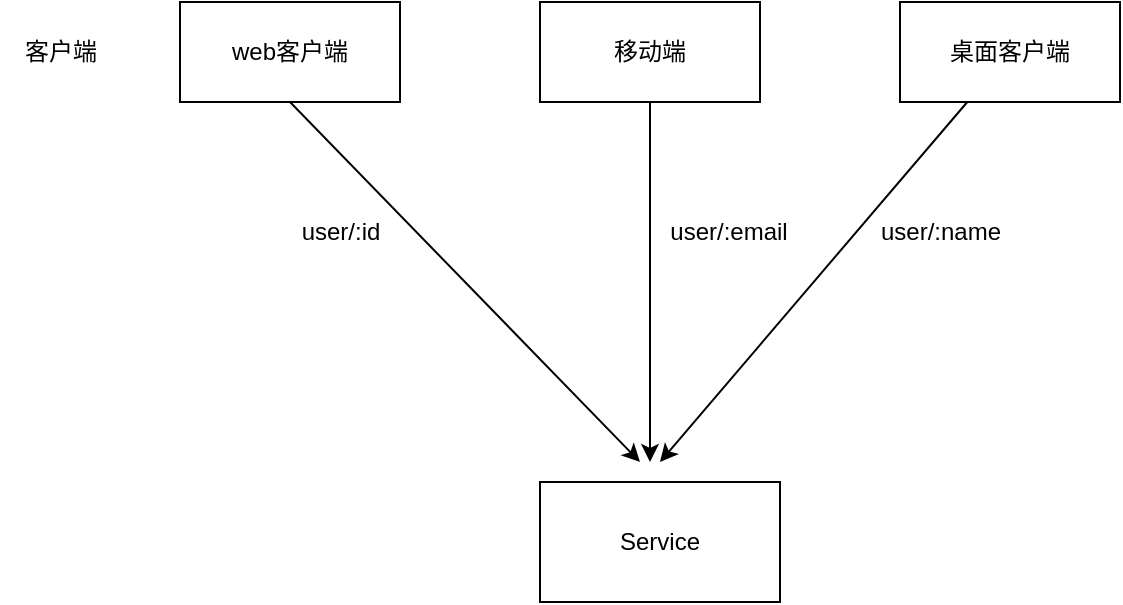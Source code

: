 <mxfile>
    <diagram id="xqjcvBBNDdhL0Q4dM0fp" name="第 1 页">
        <mxGraphModel dx="981" dy="504" grid="1" gridSize="10" guides="1" tooltips="1" connect="1" arrows="1" fold="1" page="1" pageScale="1" pageWidth="827" pageHeight="1169" math="0" shadow="0">
            <root>
                <mxCell id="0"/>
                <mxCell id="1" parent="0"/>
                <mxCell id="10" style="edgeStyle=none;html=1;exitX=0.5;exitY=1;exitDx=0;exitDy=0;" parent="1" source="2" edge="1">
                    <mxGeometry relative="1" as="geometry">
                        <mxPoint x="330" y="330" as="targetPoint"/>
                    </mxGeometry>
                </mxCell>
                <mxCell id="2" value="web客户端" style="rounded=0;whiteSpace=wrap;html=1;" parent="1" vertex="1">
                    <mxGeometry x="100" y="100" width="110" height="50" as="geometry"/>
                </mxCell>
                <mxCell id="11" style="edgeStyle=none;html=1;" parent="1" source="4" edge="1">
                    <mxGeometry relative="1" as="geometry">
                        <mxPoint x="335" y="330" as="targetPoint"/>
                    </mxGeometry>
                </mxCell>
                <mxCell id="4" value="移动端" style="rounded=0;whiteSpace=wrap;html=1;" parent="1" vertex="1">
                    <mxGeometry x="280" y="100" width="110" height="50" as="geometry"/>
                </mxCell>
                <mxCell id="5" value="客户端" style="text;html=1;align=center;verticalAlign=middle;resizable=0;points=[];autosize=1;strokeColor=none;fillColor=none;" parent="1" vertex="1">
                    <mxGeometry x="10" y="110" width="60" height="30" as="geometry"/>
                </mxCell>
                <mxCell id="12" style="edgeStyle=none;html=1;" parent="1" source="6" edge="1">
                    <mxGeometry relative="1" as="geometry">
                        <mxPoint x="340" y="330" as="targetPoint"/>
                    </mxGeometry>
                </mxCell>
                <mxCell id="6" value="桌面客户端" style="rounded=0;whiteSpace=wrap;html=1;" parent="1" vertex="1">
                    <mxGeometry x="460" y="100" width="110" height="50" as="geometry"/>
                </mxCell>
                <mxCell id="8" value="Service" style="rounded=0;whiteSpace=wrap;html=1;" parent="1" vertex="1">
                    <mxGeometry x="280" y="340" width="120" height="60" as="geometry"/>
                </mxCell>
                <mxCell id="13" value="user/:id" style="text;html=1;align=center;verticalAlign=middle;resizable=0;points=[];autosize=1;strokeColor=none;fillColor=none;" parent="1" vertex="1">
                    <mxGeometry x="150" y="200" width="60" height="30" as="geometry"/>
                </mxCell>
                <mxCell id="14" value="user/:email" style="text;html=1;align=center;verticalAlign=middle;resizable=0;points=[];autosize=1;strokeColor=none;fillColor=none;" parent="1" vertex="1">
                    <mxGeometry x="334" y="200" width="80" height="30" as="geometry"/>
                </mxCell>
                <mxCell id="15" value="user/:name" style="text;html=1;align=center;verticalAlign=middle;resizable=0;points=[];autosize=1;strokeColor=none;fillColor=none;" parent="1" vertex="1">
                    <mxGeometry x="440" y="200" width="80" height="30" as="geometry"/>
                </mxCell>
            </root>
        </mxGraphModel>
    </diagram>
</mxfile>